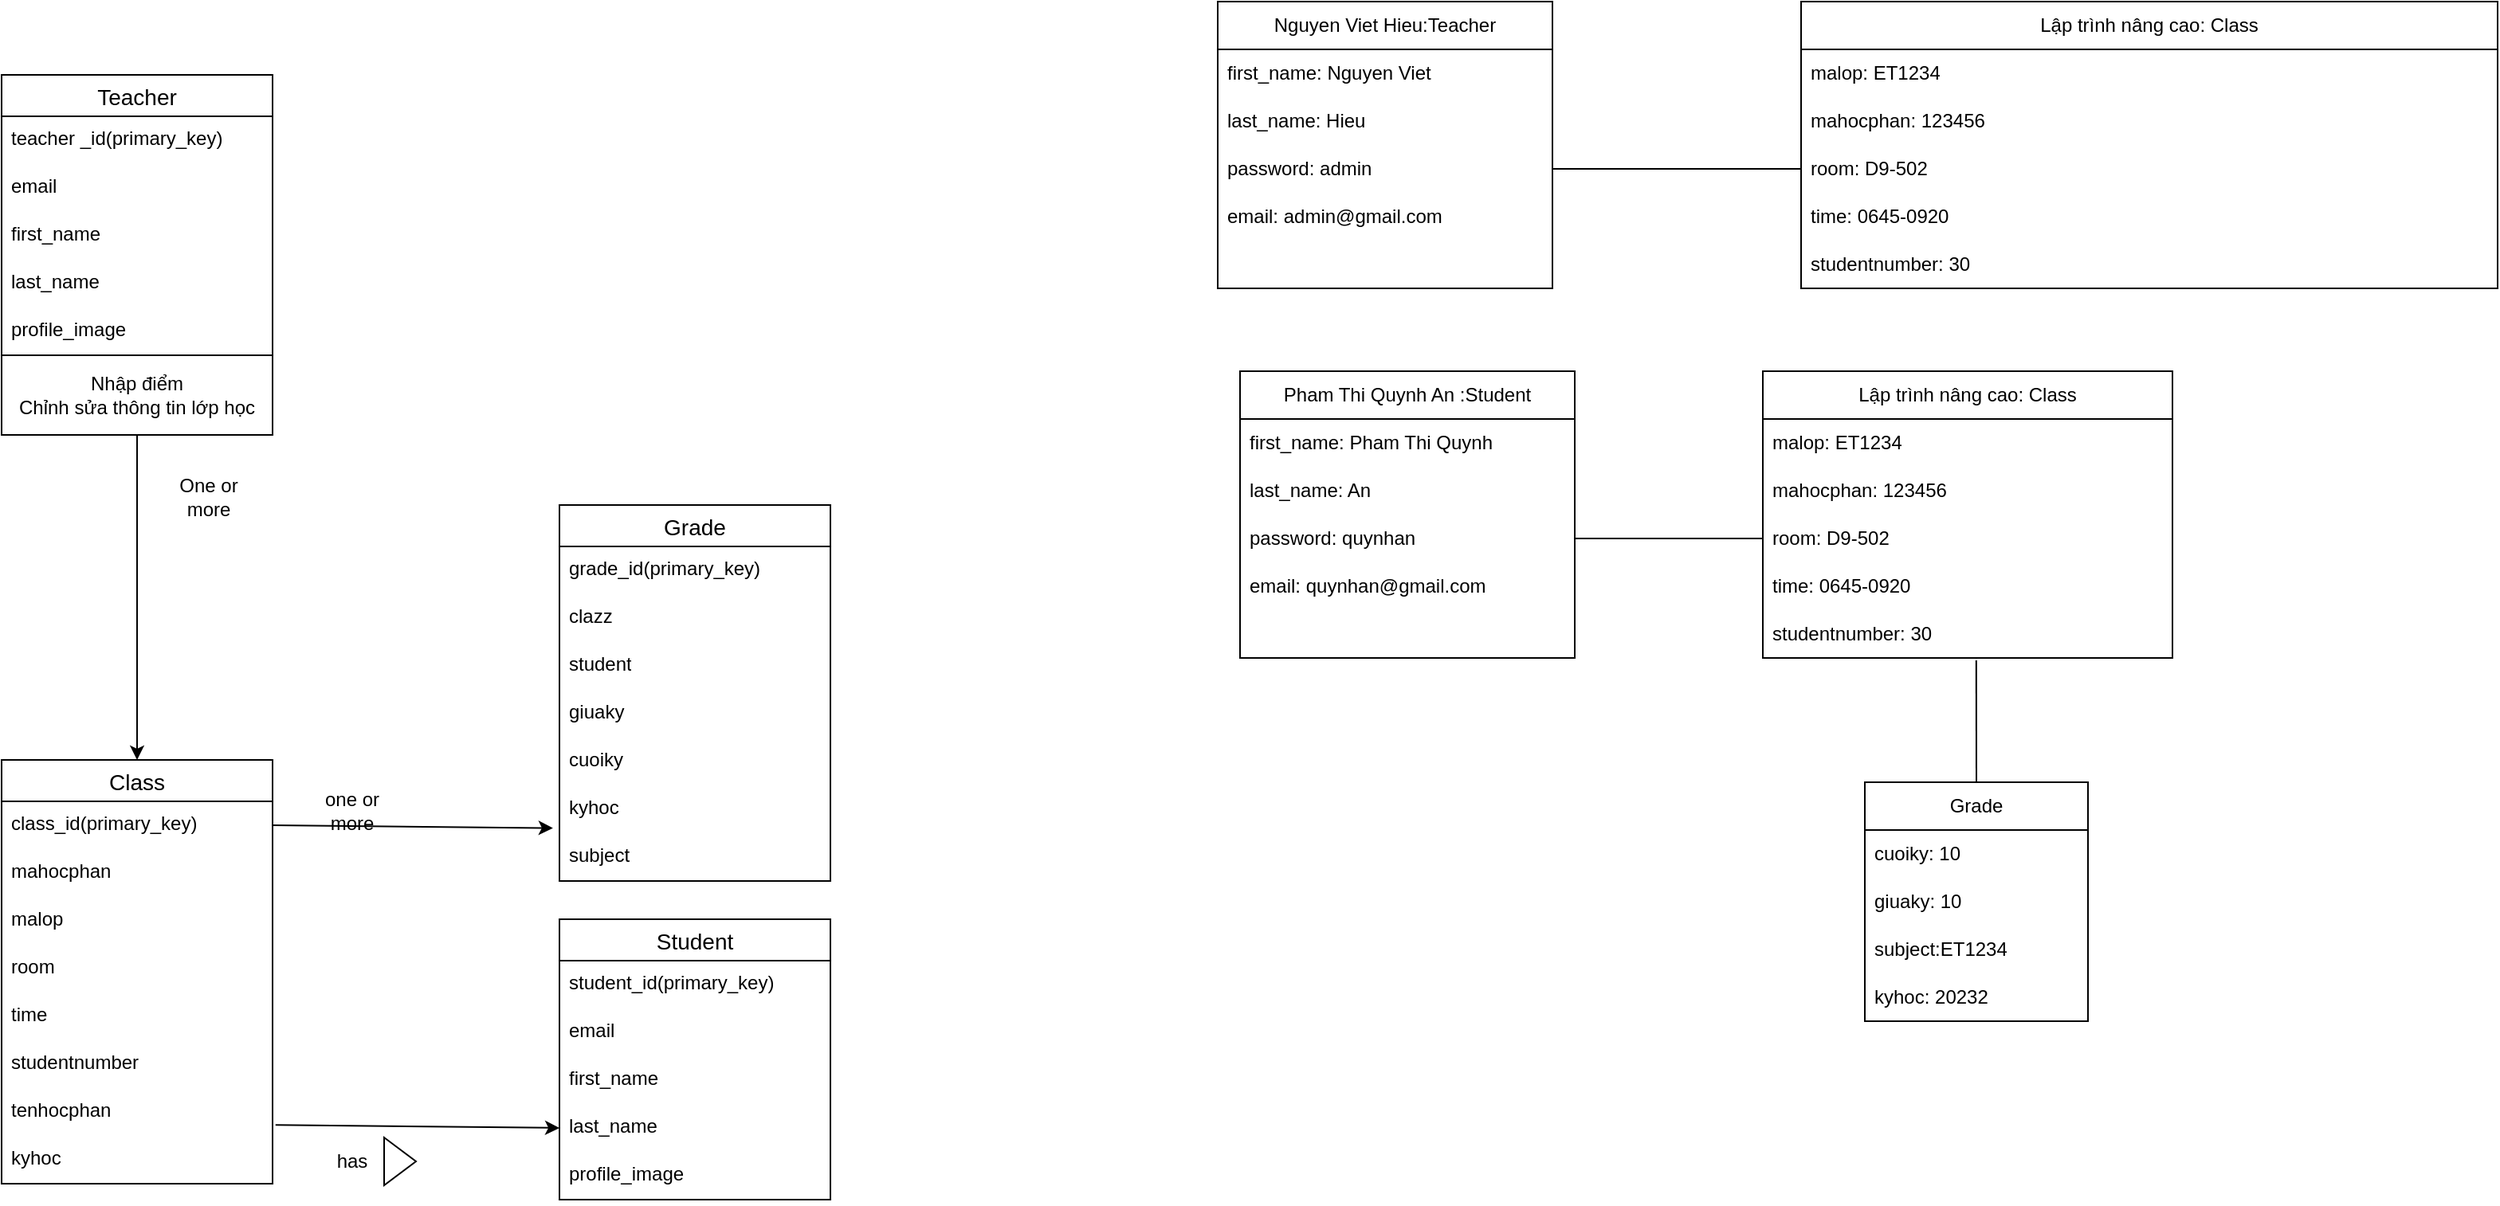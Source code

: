 <mxfile version="24.5.4" type="github">
  <diagram name="Page-1" id="IOjpnCaepcV3seA5GRL-">
    <mxGraphModel dx="913" dy="491" grid="0" gridSize="10" guides="1" tooltips="1" connect="1" arrows="1" fold="1" page="1" pageScale="1" pageWidth="850" pageHeight="1100" math="0" shadow="0">
      <root>
        <mxCell id="0" />
        <mxCell id="1" parent="0" />
        <mxCell id="QQgcsJAT7TyLySzOBm0g-1" value="Class" style="swimlane;fontStyle=0;childLayout=stackLayout;horizontal=1;startSize=26;horizontalStack=0;resizeParent=1;resizeParentMax=0;resizeLast=0;collapsible=1;marginBottom=0;align=center;fontSize=14;" parent="1" vertex="1">
          <mxGeometry x="100" y="520" width="170" height="266" as="geometry" />
        </mxCell>
        <mxCell id="QQgcsJAT7TyLySzOBm0g-2" value="class_id(primary_key)" style="text;strokeColor=none;fillColor=none;spacingLeft=4;spacingRight=4;overflow=hidden;rotatable=0;points=[[0,0.5],[1,0.5]];portConstraint=eastwest;fontSize=12;whiteSpace=wrap;html=1;" parent="QQgcsJAT7TyLySzOBm0g-1" vertex="1">
          <mxGeometry y="26" width="170" height="30" as="geometry" />
        </mxCell>
        <mxCell id="QQgcsJAT7TyLySzOBm0g-3" value="mahocphan&lt;div&gt;&lt;br&gt;&lt;/div&gt;" style="text;strokeColor=none;fillColor=none;spacingLeft=4;spacingRight=4;overflow=hidden;rotatable=0;points=[[0,0.5],[1,0.5]];portConstraint=eastwest;fontSize=12;whiteSpace=wrap;html=1;" parent="QQgcsJAT7TyLySzOBm0g-1" vertex="1">
          <mxGeometry y="56" width="170" height="30" as="geometry" />
        </mxCell>
        <mxCell id="QQgcsJAT7TyLySzOBm0g-4" value="malop" style="text;strokeColor=none;fillColor=none;spacingLeft=4;spacingRight=4;overflow=hidden;rotatable=0;points=[[0,0.5],[1,0.5]];portConstraint=eastwest;fontSize=12;whiteSpace=wrap;html=1;" parent="QQgcsJAT7TyLySzOBm0g-1" vertex="1">
          <mxGeometry y="86" width="170" height="30" as="geometry" />
        </mxCell>
        <mxCell id="QQgcsJAT7TyLySzOBm0g-6" value="room" style="text;strokeColor=none;fillColor=none;spacingLeft=4;spacingRight=4;overflow=hidden;rotatable=0;points=[[0,0.5],[1,0.5]];portConstraint=eastwest;fontSize=12;whiteSpace=wrap;html=1;" parent="QQgcsJAT7TyLySzOBm0g-1" vertex="1">
          <mxGeometry y="116" width="170" height="30" as="geometry" />
        </mxCell>
        <mxCell id="QQgcsJAT7TyLySzOBm0g-7" value="time" style="text;strokeColor=none;fillColor=none;spacingLeft=4;spacingRight=4;overflow=hidden;rotatable=0;points=[[0,0.5],[1,0.5]];portConstraint=eastwest;fontSize=12;whiteSpace=wrap;html=1;" parent="QQgcsJAT7TyLySzOBm0g-1" vertex="1">
          <mxGeometry y="146" width="170" height="30" as="geometry" />
        </mxCell>
        <mxCell id="QQgcsJAT7TyLySzOBm0g-8" value="studentnumber" style="text;strokeColor=none;fillColor=none;spacingLeft=4;spacingRight=4;overflow=hidden;rotatable=0;points=[[0,0.5],[1,0.5]];portConstraint=eastwest;fontSize=12;whiteSpace=wrap;html=1;" parent="QQgcsJAT7TyLySzOBm0g-1" vertex="1">
          <mxGeometry y="176" width="170" height="30" as="geometry" />
        </mxCell>
        <mxCell id="QQgcsJAT7TyLySzOBm0g-9" value="tenhocphan" style="text;strokeColor=none;fillColor=none;spacingLeft=4;spacingRight=4;overflow=hidden;rotatable=0;points=[[0,0.5],[1,0.5]];portConstraint=eastwest;fontSize=12;whiteSpace=wrap;html=1;" parent="QQgcsJAT7TyLySzOBm0g-1" vertex="1">
          <mxGeometry y="206" width="170" height="30" as="geometry" />
        </mxCell>
        <mxCell id="QQgcsJAT7TyLySzOBm0g-10" value="kyhoc" style="text;strokeColor=none;fillColor=none;spacingLeft=4;spacingRight=4;overflow=hidden;rotatable=0;points=[[0,0.5],[1,0.5]];portConstraint=eastwest;fontSize=12;whiteSpace=wrap;html=1;" parent="QQgcsJAT7TyLySzOBm0g-1" vertex="1">
          <mxGeometry y="236" width="170" height="30" as="geometry" />
        </mxCell>
        <mxCell id="QQgcsJAT7TyLySzOBm0g-12" value="Grade" style="swimlane;fontStyle=0;childLayout=stackLayout;horizontal=1;startSize=26;horizontalStack=0;resizeParent=1;resizeParentMax=0;resizeLast=0;collapsible=1;marginBottom=0;align=center;fontSize=14;" parent="1" vertex="1">
          <mxGeometry x="450" y="360" width="170" height="236" as="geometry" />
        </mxCell>
        <mxCell id="QQgcsJAT7TyLySzOBm0g-13" value="grade_id(primary_key)" style="text;strokeColor=none;fillColor=none;spacingLeft=4;spacingRight=4;overflow=hidden;rotatable=0;points=[[0,0.5],[1,0.5]];portConstraint=eastwest;fontSize=12;whiteSpace=wrap;html=1;" parent="QQgcsJAT7TyLySzOBm0g-12" vertex="1">
          <mxGeometry y="26" width="170" height="30" as="geometry" />
        </mxCell>
        <mxCell id="QQgcsJAT7TyLySzOBm0g-14" value="clazz" style="text;strokeColor=none;fillColor=none;spacingLeft=4;spacingRight=4;overflow=hidden;rotatable=0;points=[[0,0.5],[1,0.5]];portConstraint=eastwest;fontSize=12;whiteSpace=wrap;html=1;" parent="QQgcsJAT7TyLySzOBm0g-12" vertex="1">
          <mxGeometry y="56" width="170" height="30" as="geometry" />
        </mxCell>
        <mxCell id="QQgcsJAT7TyLySzOBm0g-15" value="student" style="text;strokeColor=none;fillColor=none;spacingLeft=4;spacingRight=4;overflow=hidden;rotatable=0;points=[[0,0.5],[1,0.5]];portConstraint=eastwest;fontSize=12;whiteSpace=wrap;html=1;" parent="QQgcsJAT7TyLySzOBm0g-12" vertex="1">
          <mxGeometry y="86" width="170" height="30" as="geometry" />
        </mxCell>
        <mxCell id="QQgcsJAT7TyLySzOBm0g-16" value="giuaky" style="text;strokeColor=none;fillColor=none;spacingLeft=4;spacingRight=4;overflow=hidden;rotatable=0;points=[[0,0.5],[1,0.5]];portConstraint=eastwest;fontSize=12;whiteSpace=wrap;html=1;" parent="QQgcsJAT7TyLySzOBm0g-12" vertex="1">
          <mxGeometry y="116" width="170" height="30" as="geometry" />
        </mxCell>
        <mxCell id="QQgcsJAT7TyLySzOBm0g-17" value="cuoiky" style="text;strokeColor=none;fillColor=none;spacingLeft=4;spacingRight=4;overflow=hidden;rotatable=0;points=[[0,0.5],[1,0.5]];portConstraint=eastwest;fontSize=12;whiteSpace=wrap;html=1;" parent="QQgcsJAT7TyLySzOBm0g-12" vertex="1">
          <mxGeometry y="146" width="170" height="30" as="geometry" />
        </mxCell>
        <mxCell id="QQgcsJAT7TyLySzOBm0g-18" value="kyhoc" style="text;strokeColor=none;fillColor=none;spacingLeft=4;spacingRight=4;overflow=hidden;rotatable=0;points=[[0,0.5],[1,0.5]];portConstraint=eastwest;fontSize=12;whiteSpace=wrap;html=1;" parent="QQgcsJAT7TyLySzOBm0g-12" vertex="1">
          <mxGeometry y="176" width="170" height="30" as="geometry" />
        </mxCell>
        <mxCell id="QQgcsJAT7TyLySzOBm0g-21" value="subject" style="text;strokeColor=none;fillColor=none;spacingLeft=4;spacingRight=4;overflow=hidden;rotatable=0;points=[[0,0.5],[1,0.5]];portConstraint=eastwest;fontSize=12;whiteSpace=wrap;html=1;" parent="QQgcsJAT7TyLySzOBm0g-12" vertex="1">
          <mxGeometry y="206" width="170" height="30" as="geometry" />
        </mxCell>
        <mxCell id="u9mhk_1XeUY_Bon-lAeO-1" value="Student" style="swimlane;fontStyle=0;childLayout=stackLayout;horizontal=1;startSize=26;horizontalStack=0;resizeParent=1;resizeParentMax=0;resizeLast=0;collapsible=1;marginBottom=0;align=center;fontSize=14;" vertex="1" parent="1">
          <mxGeometry x="450" y="620" width="170" height="176" as="geometry" />
        </mxCell>
        <mxCell id="u9mhk_1XeUY_Bon-lAeO-2" value="student_id(primary_key)" style="text;strokeColor=none;fillColor=none;spacingLeft=4;spacingRight=4;overflow=hidden;rotatable=0;points=[[0,0.5],[1,0.5]];portConstraint=eastwest;fontSize=12;whiteSpace=wrap;html=1;" vertex="1" parent="u9mhk_1XeUY_Bon-lAeO-1">
          <mxGeometry y="26" width="170" height="30" as="geometry" />
        </mxCell>
        <mxCell id="u9mhk_1XeUY_Bon-lAeO-3" value="email" style="text;strokeColor=none;fillColor=none;spacingLeft=4;spacingRight=4;overflow=hidden;rotatable=0;points=[[0,0.5],[1,0.5]];portConstraint=eastwest;fontSize=12;whiteSpace=wrap;html=1;" vertex="1" parent="u9mhk_1XeUY_Bon-lAeO-1">
          <mxGeometry y="56" width="170" height="30" as="geometry" />
        </mxCell>
        <mxCell id="u9mhk_1XeUY_Bon-lAeO-4" value="first_name" style="text;strokeColor=none;fillColor=none;spacingLeft=4;spacingRight=4;overflow=hidden;rotatable=0;points=[[0,0.5],[1,0.5]];portConstraint=eastwest;fontSize=12;whiteSpace=wrap;html=1;" vertex="1" parent="u9mhk_1XeUY_Bon-lAeO-1">
          <mxGeometry y="86" width="170" height="30" as="geometry" />
        </mxCell>
        <mxCell id="u9mhk_1XeUY_Bon-lAeO-5" value="last_name" style="text;strokeColor=none;fillColor=none;spacingLeft=4;spacingRight=4;overflow=hidden;rotatable=0;points=[[0,0.5],[1,0.5]];portConstraint=eastwest;fontSize=12;whiteSpace=wrap;html=1;" vertex="1" parent="u9mhk_1XeUY_Bon-lAeO-1">
          <mxGeometry y="116" width="170" height="30" as="geometry" />
        </mxCell>
        <mxCell id="u9mhk_1XeUY_Bon-lAeO-8" value="profile_image" style="text;strokeColor=none;fillColor=none;spacingLeft=4;spacingRight=4;overflow=hidden;rotatable=0;points=[[0,0.5],[1,0.5]];portConstraint=eastwest;fontSize=12;whiteSpace=wrap;html=1;" vertex="1" parent="u9mhk_1XeUY_Bon-lAeO-1">
          <mxGeometry y="146" width="170" height="30" as="geometry" />
        </mxCell>
        <mxCell id="u9mhk_1XeUY_Bon-lAeO-9" value="Teacher" style="swimlane;fontStyle=0;childLayout=stackLayout;horizontal=1;startSize=26;horizontalStack=0;resizeParent=1;resizeParentMax=0;resizeLast=0;collapsible=1;marginBottom=0;align=center;fontSize=14;" vertex="1" parent="1">
          <mxGeometry x="100" y="90" width="170" height="176" as="geometry" />
        </mxCell>
        <mxCell id="u9mhk_1XeUY_Bon-lAeO-10" value="teacher _id(primary_key)" style="text;strokeColor=none;fillColor=none;spacingLeft=4;spacingRight=4;overflow=hidden;rotatable=0;points=[[0,0.5],[1,0.5]];portConstraint=eastwest;fontSize=12;whiteSpace=wrap;html=1;" vertex="1" parent="u9mhk_1XeUY_Bon-lAeO-9">
          <mxGeometry y="26" width="170" height="30" as="geometry" />
        </mxCell>
        <mxCell id="u9mhk_1XeUY_Bon-lAeO-11" value="email" style="text;strokeColor=none;fillColor=none;spacingLeft=4;spacingRight=4;overflow=hidden;rotatable=0;points=[[0,0.5],[1,0.5]];portConstraint=eastwest;fontSize=12;whiteSpace=wrap;html=1;" vertex="1" parent="u9mhk_1XeUY_Bon-lAeO-9">
          <mxGeometry y="56" width="170" height="30" as="geometry" />
        </mxCell>
        <mxCell id="u9mhk_1XeUY_Bon-lAeO-12" value="first_name" style="text;strokeColor=none;fillColor=none;spacingLeft=4;spacingRight=4;overflow=hidden;rotatable=0;points=[[0,0.5],[1,0.5]];portConstraint=eastwest;fontSize=12;whiteSpace=wrap;html=1;" vertex="1" parent="u9mhk_1XeUY_Bon-lAeO-9">
          <mxGeometry y="86" width="170" height="30" as="geometry" />
        </mxCell>
        <mxCell id="u9mhk_1XeUY_Bon-lAeO-13" value="last_name" style="text;strokeColor=none;fillColor=none;spacingLeft=4;spacingRight=4;overflow=hidden;rotatable=0;points=[[0,0.5],[1,0.5]];portConstraint=eastwest;fontSize=12;whiteSpace=wrap;html=1;" vertex="1" parent="u9mhk_1XeUY_Bon-lAeO-9">
          <mxGeometry y="116" width="170" height="30" as="geometry" />
        </mxCell>
        <mxCell id="u9mhk_1XeUY_Bon-lAeO-14" value="profile_image" style="text;strokeColor=none;fillColor=none;spacingLeft=4;spacingRight=4;overflow=hidden;rotatable=0;points=[[0,0.5],[1,0.5]];portConstraint=eastwest;fontSize=12;whiteSpace=wrap;html=1;" vertex="1" parent="u9mhk_1XeUY_Bon-lAeO-9">
          <mxGeometry y="146" width="170" height="30" as="geometry" />
        </mxCell>
        <mxCell id="u9mhk_1XeUY_Bon-lAeO-15" value="Nhập điểm&lt;div&gt;Chỉnh sửa thông tin lớp học&lt;/div&gt;" style="rounded=0;whiteSpace=wrap;html=1;" vertex="1" parent="1">
          <mxGeometry x="100" y="266" width="170" height="50" as="geometry" />
        </mxCell>
        <mxCell id="u9mhk_1XeUY_Bon-lAeO-16" value="" style="endArrow=classic;html=1;rounded=0;exitX=1.011;exitY=0.771;exitDx=0;exitDy=0;exitPerimeter=0;entryX=0;entryY=0.5;entryDx=0;entryDy=0;" edge="1" parent="1" source="QQgcsJAT7TyLySzOBm0g-9" target="u9mhk_1XeUY_Bon-lAeO-5">
          <mxGeometry width="50" height="50" relative="1" as="geometry">
            <mxPoint x="410" y="550" as="sourcePoint" />
            <mxPoint x="460" y="500" as="targetPoint" />
          </mxGeometry>
        </mxCell>
        <mxCell id="u9mhk_1XeUY_Bon-lAeO-18" value="has" style="text;html=1;align=center;verticalAlign=middle;whiteSpace=wrap;rounded=0;" vertex="1" parent="1">
          <mxGeometry x="290" y="757" width="60" height="30" as="geometry" />
        </mxCell>
        <mxCell id="u9mhk_1XeUY_Bon-lAeO-19" value="" style="triangle;whiteSpace=wrap;html=1;" vertex="1" parent="1">
          <mxGeometry x="340" y="757" width="20" height="30" as="geometry" />
        </mxCell>
        <mxCell id="u9mhk_1XeUY_Bon-lAeO-20" value="" style="endArrow=classic;html=1;rounded=0;exitX=0.5;exitY=1;exitDx=0;exitDy=0;entryX=0.5;entryY=0;entryDx=0;entryDy=0;" edge="1" parent="1" source="u9mhk_1XeUY_Bon-lAeO-15" target="QQgcsJAT7TyLySzOBm0g-1">
          <mxGeometry width="50" height="50" relative="1" as="geometry">
            <mxPoint x="290" y="450" as="sourcePoint" />
            <mxPoint x="340" y="400" as="targetPoint" />
          </mxGeometry>
        </mxCell>
        <mxCell id="u9mhk_1XeUY_Bon-lAeO-23" value="One or more" style="text;html=1;align=center;verticalAlign=middle;whiteSpace=wrap;rounded=0;" vertex="1" parent="1">
          <mxGeometry x="200" y="340" width="60" height="30" as="geometry" />
        </mxCell>
        <mxCell id="u9mhk_1XeUY_Bon-lAeO-24" value="" style="endArrow=classic;html=1;rounded=0;exitX=1;exitY=0.5;exitDx=0;exitDy=0;entryX=-0.024;entryY=-0.108;entryDx=0;entryDy=0;entryPerimeter=0;" edge="1" parent="1" source="QQgcsJAT7TyLySzOBm0g-2" target="QQgcsJAT7TyLySzOBm0g-21">
          <mxGeometry width="50" height="50" relative="1" as="geometry">
            <mxPoint x="290" y="590" as="sourcePoint" />
            <mxPoint x="340" y="540" as="targetPoint" />
          </mxGeometry>
        </mxCell>
        <mxCell id="u9mhk_1XeUY_Bon-lAeO-25" value="one or more" style="text;html=1;align=center;verticalAlign=middle;whiteSpace=wrap;rounded=0;" vertex="1" parent="1">
          <mxGeometry x="290" y="537" width="60" height="30" as="geometry" />
        </mxCell>
        <mxCell id="u9mhk_1XeUY_Bon-lAeO-27" value="Lập trình nâng cao: Class" style="swimlane;fontStyle=0;childLayout=stackLayout;horizontal=1;startSize=30;horizontalStack=0;resizeParent=1;resizeParentMax=0;resizeLast=0;collapsible=1;marginBottom=0;whiteSpace=wrap;html=1;" vertex="1" parent="1">
          <mxGeometry x="1229" y="44" width="437" height="180" as="geometry" />
        </mxCell>
        <mxCell id="u9mhk_1XeUY_Bon-lAeO-28" value="malop: ET1234" style="text;strokeColor=none;fillColor=none;align=left;verticalAlign=middle;spacingLeft=4;spacingRight=4;overflow=hidden;points=[[0,0.5],[1,0.5]];portConstraint=eastwest;rotatable=0;whiteSpace=wrap;html=1;" vertex="1" parent="u9mhk_1XeUY_Bon-lAeO-27">
          <mxGeometry y="30" width="437" height="30" as="geometry" />
        </mxCell>
        <mxCell id="u9mhk_1XeUY_Bon-lAeO-29" value="mahocphan: 123456" style="text;strokeColor=none;fillColor=none;align=left;verticalAlign=middle;spacingLeft=4;spacingRight=4;overflow=hidden;points=[[0,0.5],[1,0.5]];portConstraint=eastwest;rotatable=0;whiteSpace=wrap;html=1;" vertex="1" parent="u9mhk_1XeUY_Bon-lAeO-27">
          <mxGeometry y="60" width="437" height="30" as="geometry" />
        </mxCell>
        <mxCell id="u9mhk_1XeUY_Bon-lAeO-33" value="room: D9-502" style="text;strokeColor=none;fillColor=none;align=left;verticalAlign=middle;spacingLeft=4;spacingRight=4;overflow=hidden;points=[[0,0.5],[1,0.5]];portConstraint=eastwest;rotatable=0;whiteSpace=wrap;html=1;" vertex="1" parent="u9mhk_1XeUY_Bon-lAeO-27">
          <mxGeometry y="90" width="437" height="30" as="geometry" />
        </mxCell>
        <mxCell id="u9mhk_1XeUY_Bon-lAeO-32" value="time: 0645-0920&amp;nbsp;" style="text;strokeColor=none;fillColor=none;align=left;verticalAlign=middle;spacingLeft=4;spacingRight=4;overflow=hidden;points=[[0,0.5],[1,0.5]];portConstraint=eastwest;rotatable=0;whiteSpace=wrap;html=1;" vertex="1" parent="u9mhk_1XeUY_Bon-lAeO-27">
          <mxGeometry y="120" width="437" height="30" as="geometry" />
        </mxCell>
        <mxCell id="u9mhk_1XeUY_Bon-lAeO-31" value="studentnumber: 30" style="text;strokeColor=none;fillColor=none;align=left;verticalAlign=middle;spacingLeft=4;spacingRight=4;overflow=hidden;points=[[0,0.5],[1,0.5]];portConstraint=eastwest;rotatable=0;whiteSpace=wrap;html=1;" vertex="1" parent="u9mhk_1XeUY_Bon-lAeO-27">
          <mxGeometry y="150" width="437" height="30" as="geometry" />
        </mxCell>
        <mxCell id="u9mhk_1XeUY_Bon-lAeO-34" value="Nguyen Viet Hieu:Teacher" style="swimlane;fontStyle=0;childLayout=stackLayout;horizontal=1;startSize=30;horizontalStack=0;resizeParent=1;resizeParentMax=0;resizeLast=0;collapsible=1;marginBottom=0;whiteSpace=wrap;html=1;" vertex="1" parent="1">
          <mxGeometry x="863" y="44" width="210" height="180" as="geometry" />
        </mxCell>
        <mxCell id="u9mhk_1XeUY_Bon-lAeO-35" value="first_name: Nguyen Viet" style="text;strokeColor=none;fillColor=none;align=left;verticalAlign=middle;spacingLeft=4;spacingRight=4;overflow=hidden;points=[[0,0.5],[1,0.5]];portConstraint=eastwest;rotatable=0;whiteSpace=wrap;html=1;" vertex="1" parent="u9mhk_1XeUY_Bon-lAeO-34">
          <mxGeometry y="30" width="210" height="30" as="geometry" />
        </mxCell>
        <mxCell id="u9mhk_1XeUY_Bon-lAeO-36" value="last_name: Hieu" style="text;strokeColor=none;fillColor=none;align=left;verticalAlign=middle;spacingLeft=4;spacingRight=4;overflow=hidden;points=[[0,0.5],[1,0.5]];portConstraint=eastwest;rotatable=0;whiteSpace=wrap;html=1;" vertex="1" parent="u9mhk_1XeUY_Bon-lAeO-34">
          <mxGeometry y="60" width="210" height="30" as="geometry" />
        </mxCell>
        <mxCell id="u9mhk_1XeUY_Bon-lAeO-37" value="password: admin" style="text;strokeColor=none;fillColor=none;align=left;verticalAlign=middle;spacingLeft=4;spacingRight=4;overflow=hidden;points=[[0,0.5],[1,0.5]];portConstraint=eastwest;rotatable=0;whiteSpace=wrap;html=1;" vertex="1" parent="u9mhk_1XeUY_Bon-lAeO-34">
          <mxGeometry y="90" width="210" height="30" as="geometry" />
        </mxCell>
        <mxCell id="u9mhk_1XeUY_Bon-lAeO-38" value="email: admin@gmail.com" style="text;strokeColor=none;fillColor=none;align=left;verticalAlign=middle;spacingLeft=4;spacingRight=4;overflow=hidden;points=[[0,0.5],[1,0.5]];portConstraint=eastwest;rotatable=0;whiteSpace=wrap;html=1;" vertex="1" parent="u9mhk_1XeUY_Bon-lAeO-34">
          <mxGeometry y="120" width="210" height="30" as="geometry" />
        </mxCell>
        <mxCell id="u9mhk_1XeUY_Bon-lAeO-39" style="text;strokeColor=none;fillColor=none;align=left;verticalAlign=middle;spacingLeft=4;spacingRight=4;overflow=hidden;points=[[0,0.5],[1,0.5]];portConstraint=eastwest;rotatable=0;whiteSpace=wrap;html=1;" vertex="1" parent="u9mhk_1XeUY_Bon-lAeO-34">
          <mxGeometry y="150" width="210" height="30" as="geometry" />
        </mxCell>
        <mxCell id="u9mhk_1XeUY_Bon-lAeO-40" value="" style="endArrow=none;html=1;rounded=0;exitX=1;exitY=0.5;exitDx=0;exitDy=0;entryX=0;entryY=0.5;entryDx=0;entryDy=0;" edge="1" parent="1" source="u9mhk_1XeUY_Bon-lAeO-37" target="u9mhk_1XeUY_Bon-lAeO-33">
          <mxGeometry width="50" height="50" relative="1" as="geometry">
            <mxPoint x="1176" y="217" as="sourcePoint" />
            <mxPoint x="1226" y="167" as="targetPoint" />
          </mxGeometry>
        </mxCell>
        <mxCell id="u9mhk_1XeUY_Bon-lAeO-41" value="Lập trình nâng cao: Class" style="swimlane;fontStyle=0;childLayout=stackLayout;horizontal=1;startSize=30;horizontalStack=0;resizeParent=1;resizeParentMax=0;resizeLast=0;collapsible=1;marginBottom=0;whiteSpace=wrap;html=1;" vertex="1" parent="1">
          <mxGeometry x="1205" y="276" width="257" height="180" as="geometry" />
        </mxCell>
        <mxCell id="u9mhk_1XeUY_Bon-lAeO-42" value="malop: ET1234" style="text;strokeColor=none;fillColor=none;align=left;verticalAlign=middle;spacingLeft=4;spacingRight=4;overflow=hidden;points=[[0,0.5],[1,0.5]];portConstraint=eastwest;rotatable=0;whiteSpace=wrap;html=1;" vertex="1" parent="u9mhk_1XeUY_Bon-lAeO-41">
          <mxGeometry y="30" width="257" height="30" as="geometry" />
        </mxCell>
        <mxCell id="u9mhk_1XeUY_Bon-lAeO-43" value="mahocphan: 123456" style="text;strokeColor=none;fillColor=none;align=left;verticalAlign=middle;spacingLeft=4;spacingRight=4;overflow=hidden;points=[[0,0.5],[1,0.5]];portConstraint=eastwest;rotatable=0;whiteSpace=wrap;html=1;" vertex="1" parent="u9mhk_1XeUY_Bon-lAeO-41">
          <mxGeometry y="60" width="257" height="30" as="geometry" />
        </mxCell>
        <mxCell id="u9mhk_1XeUY_Bon-lAeO-44" value="room: D9-502" style="text;strokeColor=none;fillColor=none;align=left;verticalAlign=middle;spacingLeft=4;spacingRight=4;overflow=hidden;points=[[0,0.5],[1,0.5]];portConstraint=eastwest;rotatable=0;whiteSpace=wrap;html=1;" vertex="1" parent="u9mhk_1XeUY_Bon-lAeO-41">
          <mxGeometry y="90" width="257" height="30" as="geometry" />
        </mxCell>
        <mxCell id="u9mhk_1XeUY_Bon-lAeO-45" value="time: 0645-0920&amp;nbsp;" style="text;strokeColor=none;fillColor=none;align=left;verticalAlign=middle;spacingLeft=4;spacingRight=4;overflow=hidden;points=[[0,0.5],[1,0.5]];portConstraint=eastwest;rotatable=0;whiteSpace=wrap;html=1;" vertex="1" parent="u9mhk_1XeUY_Bon-lAeO-41">
          <mxGeometry y="120" width="257" height="30" as="geometry" />
        </mxCell>
        <mxCell id="u9mhk_1XeUY_Bon-lAeO-46" value="studentnumber: 30" style="text;strokeColor=none;fillColor=none;align=left;verticalAlign=middle;spacingLeft=4;spacingRight=4;overflow=hidden;points=[[0,0.5],[1,0.5]];portConstraint=eastwest;rotatable=0;whiteSpace=wrap;html=1;" vertex="1" parent="u9mhk_1XeUY_Bon-lAeO-41">
          <mxGeometry y="150" width="257" height="30" as="geometry" />
        </mxCell>
        <mxCell id="u9mhk_1XeUY_Bon-lAeO-47" value="Pham Thi Quynh An :Student" style="swimlane;fontStyle=0;childLayout=stackLayout;horizontal=1;startSize=30;horizontalStack=0;resizeParent=1;resizeParentMax=0;resizeLast=0;collapsible=1;marginBottom=0;whiteSpace=wrap;html=1;" vertex="1" parent="1">
          <mxGeometry x="877" y="276" width="210" height="180" as="geometry" />
        </mxCell>
        <mxCell id="u9mhk_1XeUY_Bon-lAeO-48" value="first_name: Pham Thi Quynh" style="text;strokeColor=none;fillColor=none;align=left;verticalAlign=middle;spacingLeft=4;spacingRight=4;overflow=hidden;points=[[0,0.5],[1,0.5]];portConstraint=eastwest;rotatable=0;whiteSpace=wrap;html=1;" vertex="1" parent="u9mhk_1XeUY_Bon-lAeO-47">
          <mxGeometry y="30" width="210" height="30" as="geometry" />
        </mxCell>
        <mxCell id="u9mhk_1XeUY_Bon-lAeO-49" value="last_name: An" style="text;strokeColor=none;fillColor=none;align=left;verticalAlign=middle;spacingLeft=4;spacingRight=4;overflow=hidden;points=[[0,0.5],[1,0.5]];portConstraint=eastwest;rotatable=0;whiteSpace=wrap;html=1;" vertex="1" parent="u9mhk_1XeUY_Bon-lAeO-47">
          <mxGeometry y="60" width="210" height="30" as="geometry" />
        </mxCell>
        <mxCell id="u9mhk_1XeUY_Bon-lAeO-50" value="password: quynhan" style="text;strokeColor=none;fillColor=none;align=left;verticalAlign=middle;spacingLeft=4;spacingRight=4;overflow=hidden;points=[[0,0.5],[1,0.5]];portConstraint=eastwest;rotatable=0;whiteSpace=wrap;html=1;" vertex="1" parent="u9mhk_1XeUY_Bon-lAeO-47">
          <mxGeometry y="90" width="210" height="30" as="geometry" />
        </mxCell>
        <mxCell id="u9mhk_1XeUY_Bon-lAeO-51" value="email: quynhan@gmail.com" style="text;strokeColor=none;fillColor=none;align=left;verticalAlign=middle;spacingLeft=4;spacingRight=4;overflow=hidden;points=[[0,0.5],[1,0.5]];portConstraint=eastwest;rotatable=0;whiteSpace=wrap;html=1;" vertex="1" parent="u9mhk_1XeUY_Bon-lAeO-47">
          <mxGeometry y="120" width="210" height="30" as="geometry" />
        </mxCell>
        <mxCell id="u9mhk_1XeUY_Bon-lAeO-52" style="text;strokeColor=none;fillColor=none;align=left;verticalAlign=middle;spacingLeft=4;spacingRight=4;overflow=hidden;points=[[0,0.5],[1,0.5]];portConstraint=eastwest;rotatable=0;whiteSpace=wrap;html=1;" vertex="1" parent="u9mhk_1XeUY_Bon-lAeO-47">
          <mxGeometry y="150" width="210" height="30" as="geometry" />
        </mxCell>
        <mxCell id="u9mhk_1XeUY_Bon-lAeO-53" value="" style="endArrow=none;html=1;rounded=0;exitX=1;exitY=0.5;exitDx=0;exitDy=0;entryX=0;entryY=0.5;entryDx=0;entryDy=0;" edge="1" parent="1" source="u9mhk_1XeUY_Bon-lAeO-50" target="u9mhk_1XeUY_Bon-lAeO-44">
          <mxGeometry width="50" height="50" relative="1" as="geometry">
            <mxPoint x="1190" y="449" as="sourcePoint" />
            <mxPoint x="1240" y="399" as="targetPoint" />
          </mxGeometry>
        </mxCell>
        <mxCell id="u9mhk_1XeUY_Bon-lAeO-54" value="Grade" style="swimlane;fontStyle=0;childLayout=stackLayout;horizontal=1;startSize=30;horizontalStack=0;resizeParent=1;resizeParentMax=0;resizeLast=0;collapsible=1;marginBottom=0;whiteSpace=wrap;html=1;" vertex="1" parent="1">
          <mxGeometry x="1269" y="534" width="140" height="150" as="geometry" />
        </mxCell>
        <mxCell id="u9mhk_1XeUY_Bon-lAeO-55" value="cuoiky: 10" style="text;strokeColor=none;fillColor=none;align=left;verticalAlign=middle;spacingLeft=4;spacingRight=4;overflow=hidden;points=[[0,0.5],[1,0.5]];portConstraint=eastwest;rotatable=0;whiteSpace=wrap;html=1;" vertex="1" parent="u9mhk_1XeUY_Bon-lAeO-54">
          <mxGeometry y="30" width="140" height="30" as="geometry" />
        </mxCell>
        <mxCell id="u9mhk_1XeUY_Bon-lAeO-56" value="giuaky: 10" style="text;strokeColor=none;fillColor=none;align=left;verticalAlign=middle;spacingLeft=4;spacingRight=4;overflow=hidden;points=[[0,0.5],[1,0.5]];portConstraint=eastwest;rotatable=0;whiteSpace=wrap;html=1;" vertex="1" parent="u9mhk_1XeUY_Bon-lAeO-54">
          <mxGeometry y="60" width="140" height="30" as="geometry" />
        </mxCell>
        <mxCell id="u9mhk_1XeUY_Bon-lAeO-57" value="subject:ET1234" style="text;strokeColor=none;fillColor=none;align=left;verticalAlign=middle;spacingLeft=4;spacingRight=4;overflow=hidden;points=[[0,0.5],[1,0.5]];portConstraint=eastwest;rotatable=0;whiteSpace=wrap;html=1;" vertex="1" parent="u9mhk_1XeUY_Bon-lAeO-54">
          <mxGeometry y="90" width="140" height="30" as="geometry" />
        </mxCell>
        <mxCell id="u9mhk_1XeUY_Bon-lAeO-62" value="kyhoc: 20232" style="text;strokeColor=none;fillColor=none;align=left;verticalAlign=middle;spacingLeft=4;spacingRight=4;overflow=hidden;points=[[0,0.5],[1,0.5]];portConstraint=eastwest;rotatable=0;whiteSpace=wrap;html=1;" vertex="1" parent="u9mhk_1XeUY_Bon-lAeO-54">
          <mxGeometry y="120" width="140" height="30" as="geometry" />
        </mxCell>
        <mxCell id="u9mhk_1XeUY_Bon-lAeO-58" value="" style="endArrow=none;html=1;rounded=0;exitX=0.5;exitY=0;exitDx=0;exitDy=0;entryX=0.521;entryY=1.05;entryDx=0;entryDy=0;entryPerimeter=0;" edge="1" parent="1" source="u9mhk_1XeUY_Bon-lAeO-54" target="u9mhk_1XeUY_Bon-lAeO-46">
          <mxGeometry width="50" height="50" relative="1" as="geometry">
            <mxPoint x="1502" y="547" as="sourcePoint" />
            <mxPoint x="1338" y="466" as="targetPoint" />
          </mxGeometry>
        </mxCell>
      </root>
    </mxGraphModel>
  </diagram>
</mxfile>
